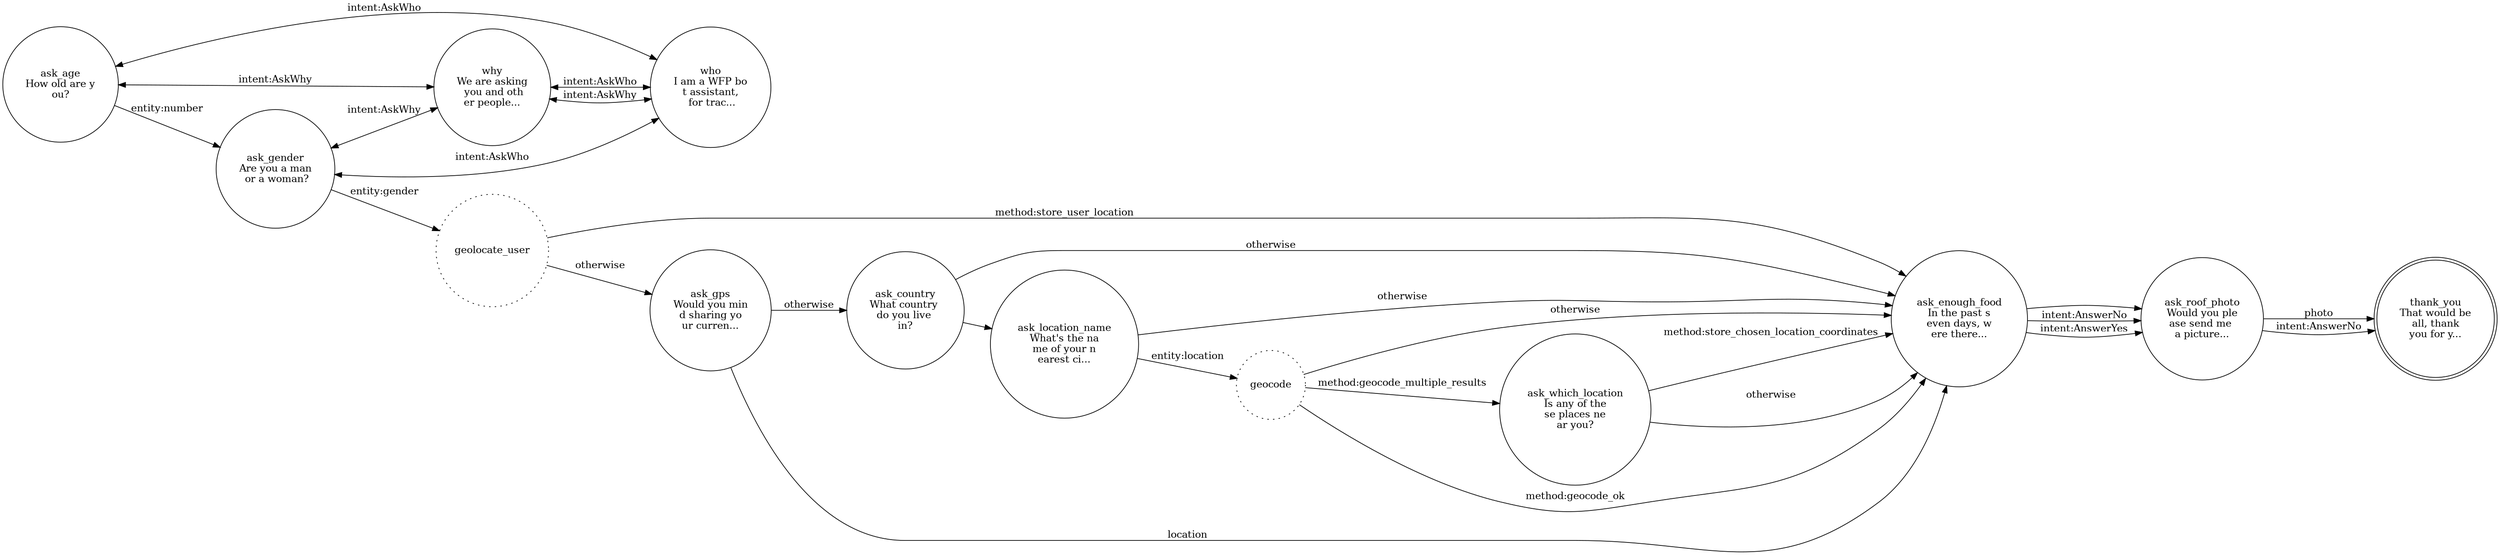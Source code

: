 digraph survey_flow {
	rankdir=LR;
	size="40";
	ask_age [ label = "ask_age
How old are y
ou?", shape = circle, style= solid ];
	ask_gender [ label = "ask_gender
Are you a man
 or a woman?
", shape = circle, style= solid ];
	geolocate_user [ label = "geolocate_user
", shape = circle, style= dotted ];
	ask_gps [ label = "ask_gps
Would you min
d sharing yo
ur curren...
", shape = circle, style= solid ];
	ask_country [ label = "ask_country
What country 
do you live 
in?", shape = circle, style= solid ];
	ask_location_name [ label = "ask_location_name
What's the na
me of your n
earest ci...
", shape = circle, style= solid ];
	geocode [ label = "geocode
", shape = circle, style= dotted ];
	ask_which_location [ label = "ask_which_location
Is any of the
se places ne
ar you?", shape = circle, style= solid ];
	ask_enough_food [ label = "ask_enough_food
In the past s
even days, w
ere there...
", shape = circle, style= solid ];
	ask_roof_photo [ label = "ask_roof_photo
Would you ple
ase send me 
a picture...
", shape = circle, style= solid ];
	thank_you [ label = "thank_you
That would be
 all, thank 
you for y...
", shape = doublecircle, style= solid ];
	why [ label = "why
We are asking
 you and oth
er people...
", shape = circle, style= solid ];
	who [ label = "who
I am a WFP bo
t assistant,
 for trac...
", shape = circle, style= solid ];
	ask_age -> ask_gender [ label = "entity:number", dir = forward ];
	ask_age -> why [ label = "intent:AskWhy", dir = both ];
	ask_age -> who [ label = "intent:AskWho", dir = both ];
	ask_gender -> geolocate_user [ label = "entity:gender", dir = forward ];
	ask_gender -> why [ label = "intent:AskWhy", dir = both ];
	ask_gender -> who [ label = "intent:AskWho", dir = both ];
	geolocate_user -> ask_enough_food [ label = "method:store_user_location", dir = forward ];
	geolocate_user -> ask_gps [ label = "otherwise", dir = forward ];
	ask_gps -> ask_enough_food [ label = "location", dir = forward ];
	ask_gps -> ask_country [ label = "otherwise", dir = forward ];
	ask_country -> ask_location_name [ label = "", dir = forward ];
	ask_country -> ask_enough_food [ label = "otherwise", dir = forward ];
	ask_location_name -> geocode [ label = "entity:location", dir = forward ];
	ask_location_name -> ask_enough_food [ label = "otherwise", dir = forward ];
	geocode -> ask_enough_food [ label = "method:geocode_ok", dir = forward ];
	geocode -> ask_which_location [ label = "method:geocode_multiple_results", dir = forward ];
	geocode -> ask_enough_food [ label = "otherwise", dir = forward ];
	ask_which_location -> ask_enough_food [ label = "method:store_chosen_location_coordinates", dir = forward ];
	ask_which_location -> ask_enough_food [ label = "otherwise", dir = forward ];
	ask_enough_food -> ask_roof_photo [ label = "", dir = forward ];
	ask_enough_food -> ask_roof_photo [ label = "intent:AnswerNo", dir = forward ];
	ask_enough_food -> ask_roof_photo [ label = "intent:AnswerYes", dir = forward ];
	ask_roof_photo -> thank_you [ label = "photo", dir = forward ];
	ask_roof_photo -> thank_you [ label = "intent:AnswerNo", dir = forward ];
	why -> who [ label = "intent:AskWho", dir = both ];
	who -> why [ label = "intent:AskWhy", dir = both ];
}
